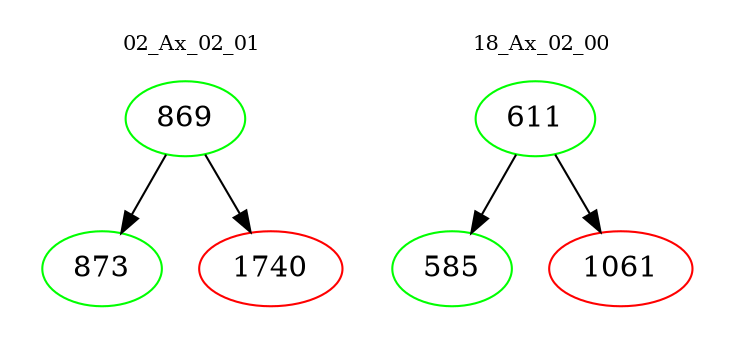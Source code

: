 digraph{
subgraph cluster_0 {
color = white
label = "02_Ax_02_01";
fontsize=10;
T0_869 [label="869", color="green"]
T0_869 -> T0_873 [color="black"]
T0_873 [label="873", color="green"]
T0_869 -> T0_1740 [color="black"]
T0_1740 [label="1740", color="red"]
}
subgraph cluster_1 {
color = white
label = "18_Ax_02_00";
fontsize=10;
T1_611 [label="611", color="green"]
T1_611 -> T1_585 [color="black"]
T1_585 [label="585", color="green"]
T1_611 -> T1_1061 [color="black"]
T1_1061 [label="1061", color="red"]
}
}
